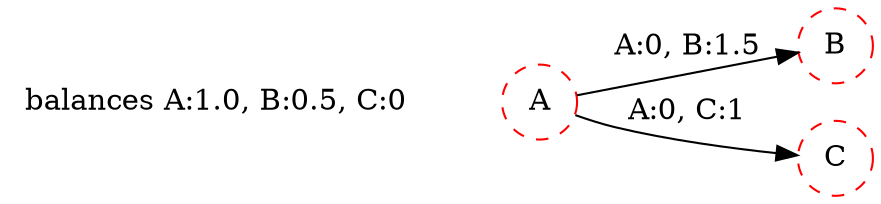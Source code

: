 digraph g {

//graph [layout = circo]

graph [ rankdir = LR ]

info [label="balances A:1.0, B:0.5, C:0",shape=none]


node [shape=circle,color=red,style=dashed]

n0 [label="A"]
n1 [label="B"]
n2 [label="C"]


n0 -> n1 [label="A:0, B:1.5"]
n0 -> n2 [label="A:0, C:1"]

info->n0 [style=invis]


}